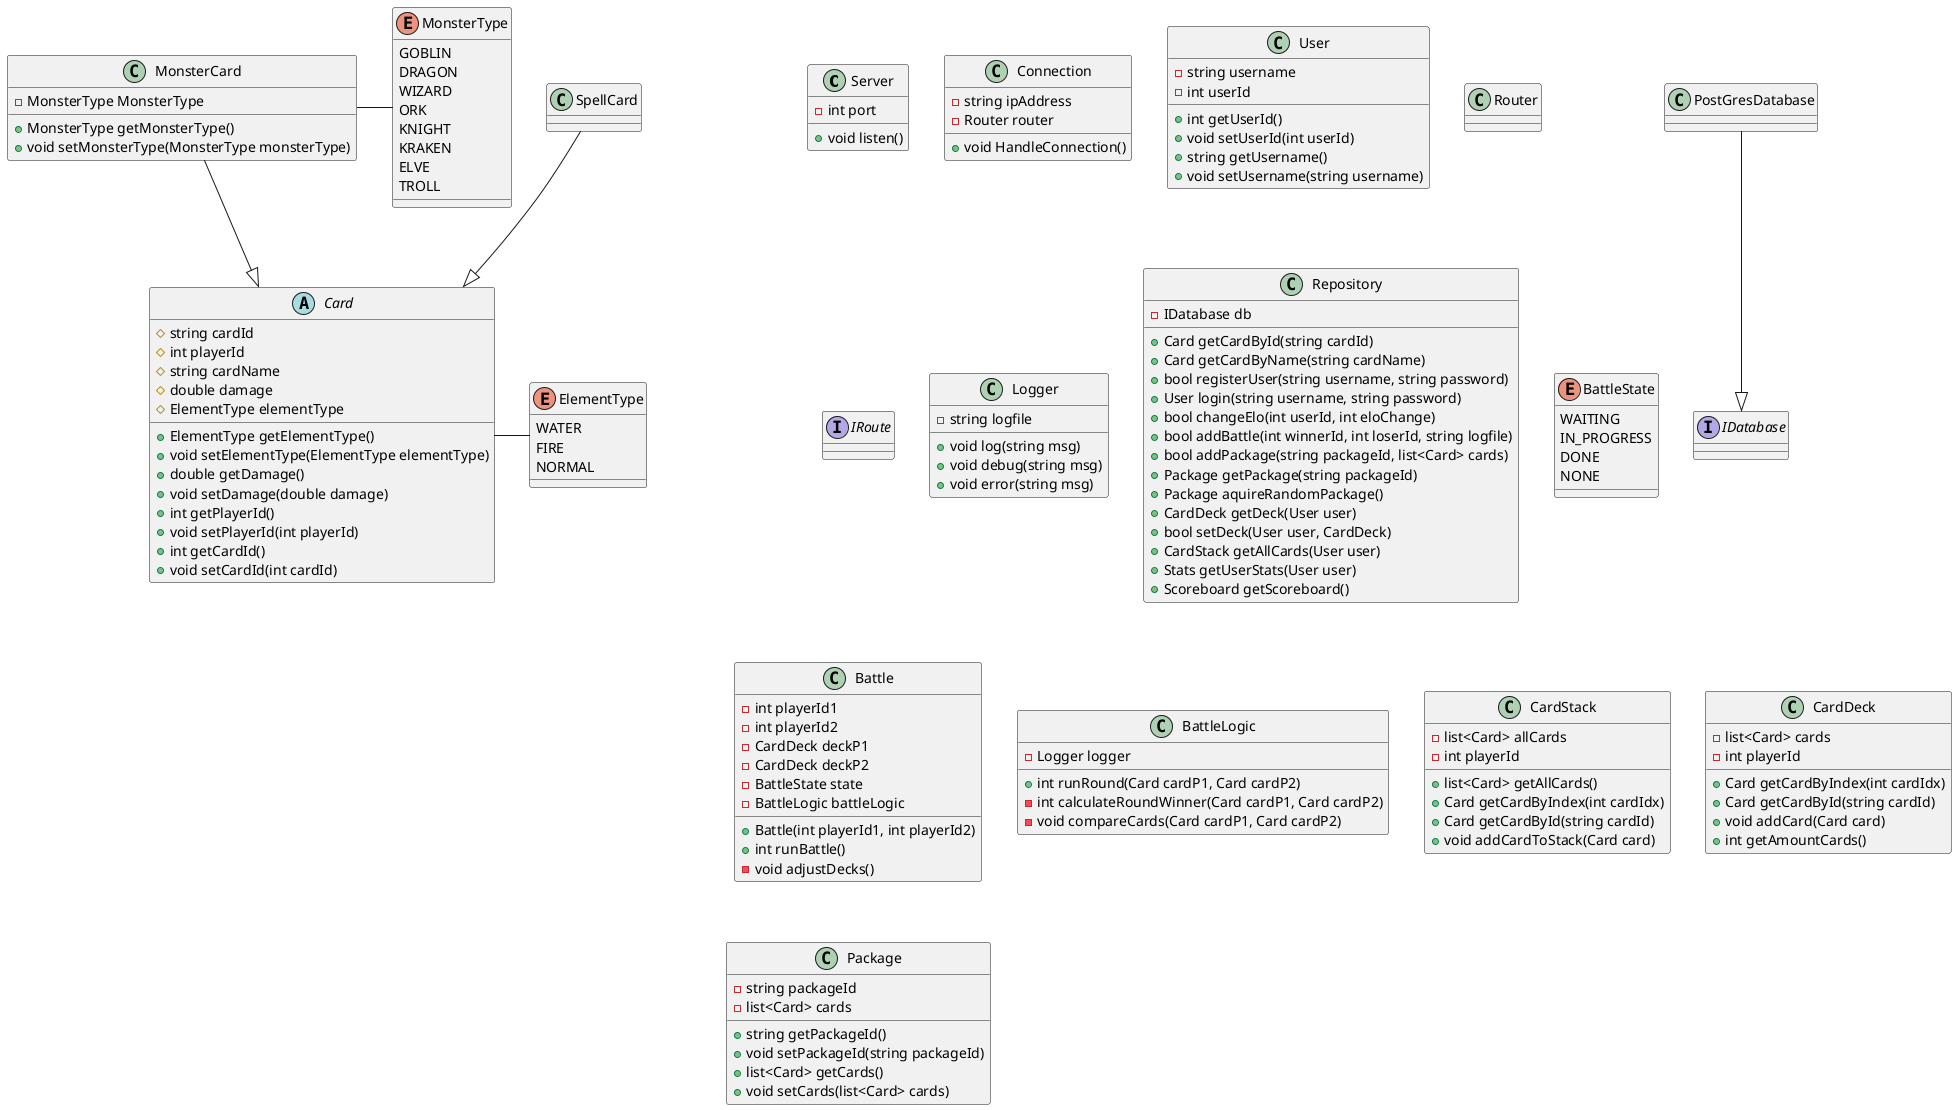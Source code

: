 @startuml MonsterTradingCards
class Server {
    -int port

    +void listen()
}

class Connection {
    -string ipAddress
    -Router router

    +void HandleConnection()
}

class User {
    -string username
    -int userId

    +int getUserId()
    +void setUserId(int userId)
    +string getUsername()
    +void setUsername(string username)
}

class Router

interface IRoute

class Logger {
    -string logfile

    +void log(string msg)
    +void debug(string msg)
    +void error(string msg)
}

class Repository {
    -IDatabase db

    +Card getCardById(string cardId)
    +Card getCardByName(string cardName)
    +bool registerUser(string username, string password)
    +User login(string username, string password)
    +bool changeElo(int userId, int eloChange)
    +bool addBattle(int winnerId, int loserId, string logfile)
    +bool addPackage(string packageId, list<Card> cards)
    +Package getPackage(string packageId)
    +Package aquireRandomPackage()
    +CardDeck getDeck(User user)
    +bool setDeck(User user, CardDeck)
    +CardStack getAllCards(User user)
    +Stats getUserStats(User user)
    +Scoreboard getScoreboard()
}

interface IDatabase

class PostGresDatabase

enum BattleState {
    WAITING
    IN_PROGRESS
    DONE
    NONE
}

class Battle {
    -int playerId1
    -int playerId2
    -CardDeck deckP1
    -CardDeck deckP2
    -BattleState state
    -BattleLogic battleLogic

    +Battle(int playerId1, int playerId2)
    +int runBattle()
    -void adjustDecks()
}

class BattleLogic {
    -Logger logger

    +int runRound(Card cardP1, Card cardP2)
    -int calculateRoundWinner(Card cardP1, Card cardP2)
    -void compareCards(Card cardP1, Card cardP2)
}

class CardStack {
    -list<Card> allCards
    -int playerId

    +list<Card> getAllCards()
    +Card getCardByIndex(int cardIdx)
    +Card getCardById(string cardId)
    +void addCardToStack(Card card)
}

class CardDeck {
    -list<Card> cards
    -int playerId

    +Card getCardByIndex(int cardIdx)
    +Card getCardById(string cardId)
    +void addCard(Card card)
    +int getAmountCards()
}

class Package {
    -string packageId
    -list<Card> cards

    +string getPackageId()
    +void setPackageId(string packageId)
    +list<Card> getCards()
    +void setCards(list<Card> cards)
}

abstract class Card {
    #string cardId
    #int playerId
    #string cardName
    #double damage
    #ElementType elementType

    +ElementType getElementType()
    +void setElementType(ElementType elementType)
    +double getDamage()
    +void setDamage(double damage)
    +int getPlayerId()
    +void setPlayerId(int playerId)
    +int getCardId()
    +void setCardId(int cardId)
}

enum ElementType {
    WATER
    FIRE
    NORMAL
}

enum MonsterType {
    GOBLIN
    DRAGON
    WIZARD
    ORK
    KNIGHT
    KRAKEN
    ELVE
    TROLL
}

class MonsterCard {
    -MonsterType MonsterType


    +MonsterType getMonsterType()
    +void setMonsterType(MonsterType monsterType)
}

class SpellCard {

}

Card - ElementType
MonsterCard - MonsterType

MonsterCard --|> Card
SpellCard --|> Card

PostGresDatabase --|> IDatabase

@enduml